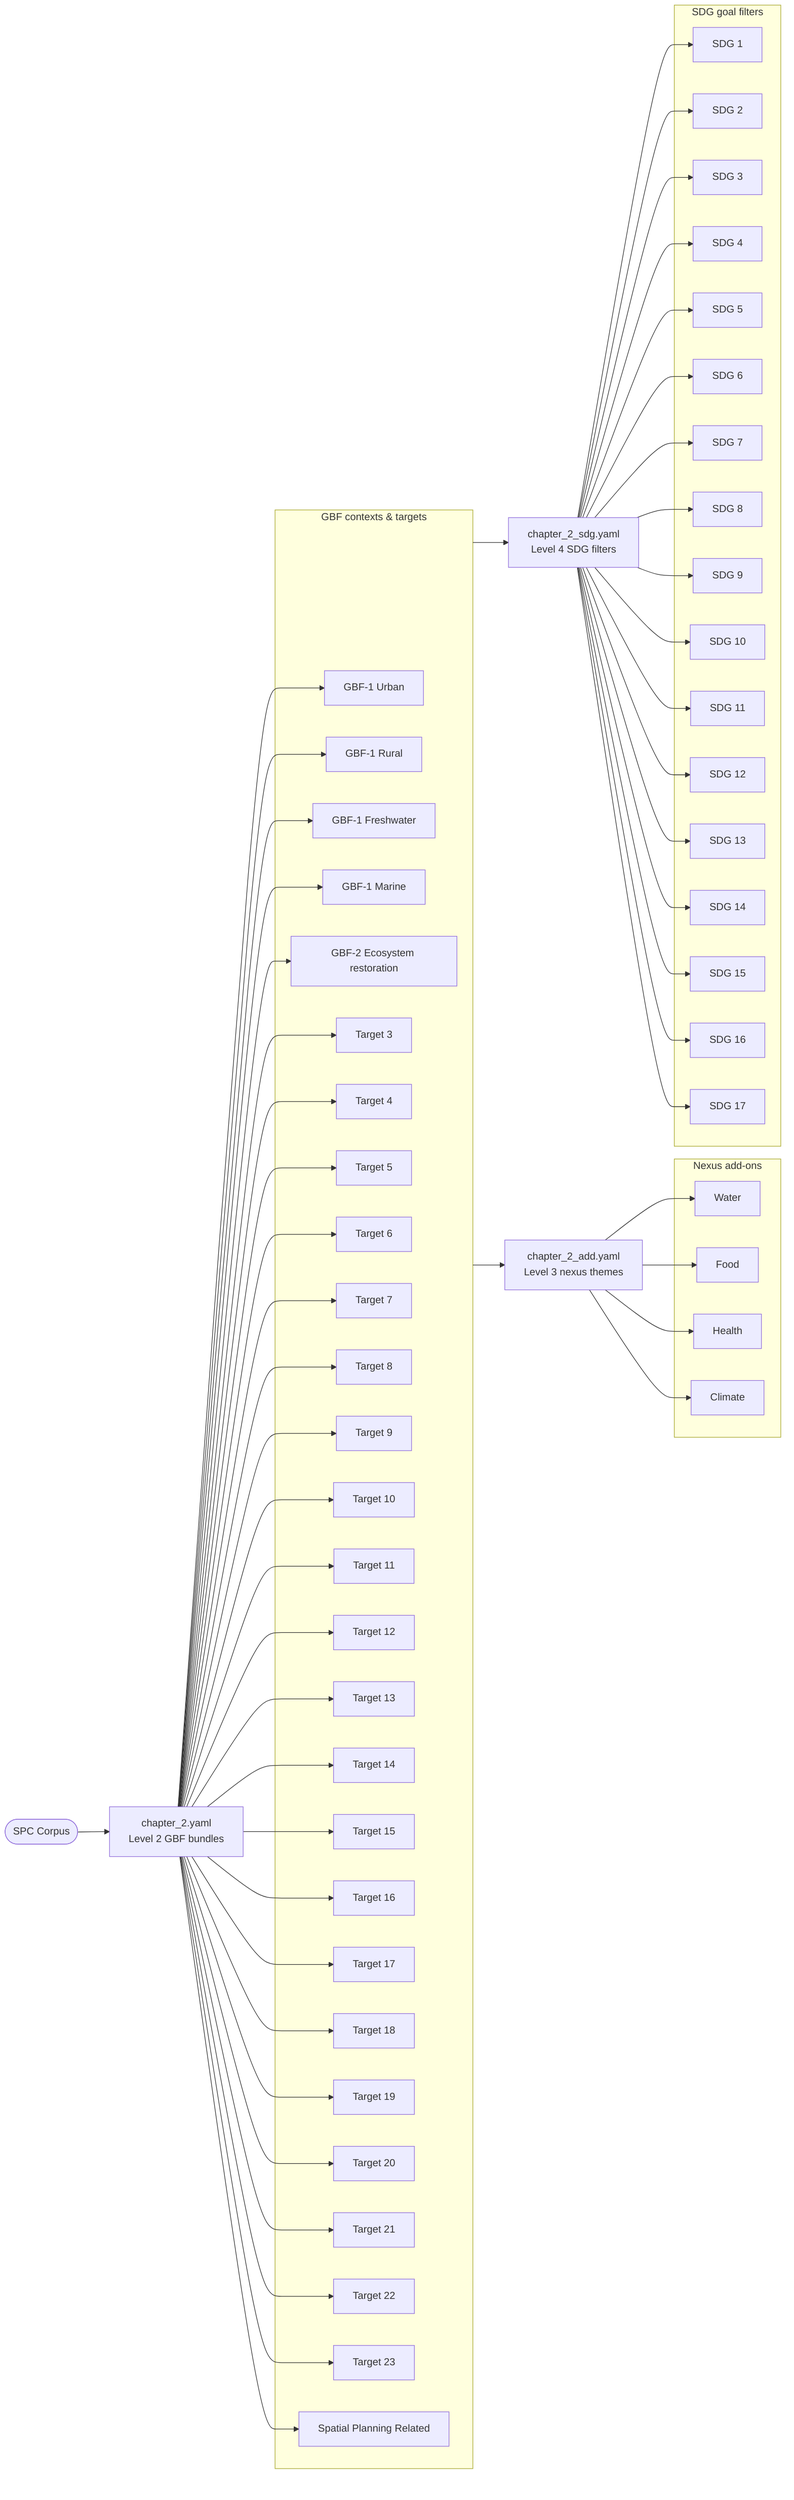 flowchart LR
    Start([SPC Corpus]) --> Ch2L2["chapter_2.yaml<br/>Level 2 GBF bundles"]
    click Ch2L2 "../search_terms/chapter_2.yaml" "Open chapter_2.yaml"

    subgraph L1["GBF contexts & targets"]
        direction TB
        GBF_Urban["GBF-1 Urban"]
        GBF_Rural["GBF-1 Rural"]
        GBF_Fresh["GBF-1 Freshwater"]
        GBF_Marine["GBF-1 Marine"]
        GBF_Restore["GBF-2 Ecosystem restoration"]
        T3["Target 3"]
        T4["Target 4"]
        T5["Target 5"]
        T6["Target 6"]
        T7["Target 7"]
        T8["Target 8"]
        T9["Target 9"]
        T10["Target 10"]
        T11["Target 11"]
        T12["Target 12"]
        T13["Target 13"]
        T14["Target 14"]
        T15["Target 15"]
        T16["Target 16"]
        T17["Target 17"]
        T18["Target 18"]
        T19["Target 19"]
        T20["Target 20"]
        T21["Target 21"]
        T22["Target 22"]
        T23["Target 23"]
        REL["Spatial Planning Related"]
    end
    Ch2L2 --> GBF_Urban
    Ch2L2 --> GBF_Rural
    Ch2L2 --> GBF_Fresh
    Ch2L2 --> GBF_Marine
    Ch2L2 --> GBF_Restore
    Ch2L2 --> T3
    Ch2L2 --> T4
    Ch2L2 --> T5
    Ch2L2 --> T6
    Ch2L2 --> T7
    Ch2L2 --> T8
    Ch2L2 --> T9
    Ch2L2 --> T10
    Ch2L2 --> T11
    Ch2L2 --> T12
    Ch2L2 --> T13
    Ch2L2 --> T14
    Ch2L2 --> T15
    Ch2L2 --> T16
    Ch2L2 --> T17
    Ch2L2 --> T18
    Ch2L2 --> T19
    Ch2L2 --> T20
    Ch2L2 --> T21
    Ch2L2 --> T22
    Ch2L2 --> T23
    Ch2L2 --> REL

    L1 --> Ch2L3["chapter_2_add.yaml<br/>Level 3 nexus themes"]
    click Ch2L3 "../search_terms/chapter_2_add.yaml" "Open chapter_2_add.yaml"
    subgraph NexusSets["Nexus add-ons"]
        direction TB
        Nexus_Water["Water"]
        Nexus_Food["Food"]
        Nexus_Health["Health"]
        Nexus_Climate["Climate"]
    end
    Ch2L3 --> Nexus_Water
    Ch2L3 --> Nexus_Food
    Ch2L3 --> Nexus_Health
    Ch2L3 --> Nexus_Climate

    L1 --> Ch2L4["chapter_2_sdg.yaml<br/>Level 4 SDG filters"]
    click Ch2L4 "../search_terms/chapter_2_sdg.yaml" "Open chapter_2_sdg.yaml"
    subgraph SDGSets["SDG goal filters"]
        direction TB
        SDG1["SDG 1"]
        SDG2["SDG 2"]
        SDG3["SDG 3"]
        SDG4["SDG 4"]
        SDG5["SDG 5"]
        SDG6["SDG 6"]
        SDG7["SDG 7"]
        SDG8["SDG 8"]
        SDG9["SDG 9"]
        SDG10["SDG 10"]
        SDG11["SDG 11"]
        SDG12["SDG 12"]
        SDG13["SDG 13"]
        SDG14["SDG 14"]
        SDG15["SDG 15"]
        SDG16["SDG 16"]
        SDG17["SDG 17"]
    end
    Ch2L4 --> SDG1
    Ch2L4 --> SDG2
    Ch2L4 --> SDG3
    Ch2L4 --> SDG4
    Ch2L4 --> SDG5
    Ch2L4 --> SDG6
    Ch2L4 --> SDG7
    Ch2L4 --> SDG8
    Ch2L4 --> SDG9
    Ch2L4 --> SDG10
    Ch2L4 --> SDG11
    Ch2L4 --> SDG12
    Ch2L4 --> SDG13
    Ch2L4 --> SDG14
    Ch2L4 --> SDG15
    Ch2L4 --> SDG16
    Ch2L4 --> SDG17
